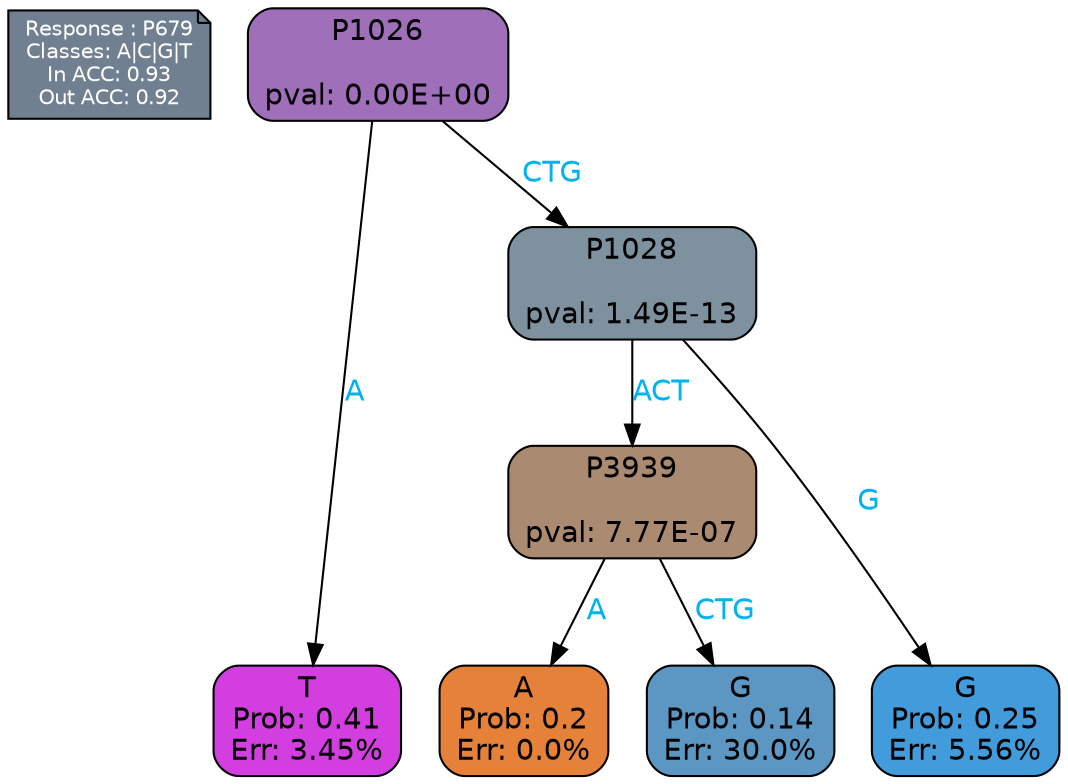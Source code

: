 digraph Tree {
node [shape=box, style="filled, rounded", color="black", fontname=helvetica] ;
graph [ranksep=equally, splines=polylines, bgcolor=transparent, dpi=600] ;
edge [fontname=helvetica] ;
LEGEND [label="Response : P679
Classes: A|C|G|T
In ACC: 0.93
Out ACC: 0.92
",shape=note,align=left,style=filled,fillcolor="slategray",fontcolor="white",fontsize=10];1 [label="P1026

pval: 0.00E+00", fillcolor="#a06fb9"] ;
2 [label="T
Prob: 0.41
Err: 3.45%", fillcolor="#d23edf"] ;
3 [label="P1028

pval: 1.49E-13", fillcolor="#7e919f"] ;
4 [label="P3939

pval: 7.77E-07", fillcolor="#ab8a72"] ;
5 [label="A
Prob: 0.2
Err: 0.0%", fillcolor="#e58139"] ;
6 [label="G
Prob: 0.14
Err: 30.0%", fillcolor="#5b97c2"] ;
7 [label="G
Prob: 0.25
Err: 5.56%", fillcolor="#429bdb"] ;
1 -> 2 [label="A",fontcolor=deepskyblue2] ;
1 -> 3 [label="CTG",fontcolor=deepskyblue2] ;
3 -> 4 [label="ACT",fontcolor=deepskyblue2] ;
3 -> 7 [label="G",fontcolor=deepskyblue2] ;
4 -> 5 [label="A",fontcolor=deepskyblue2] ;
4 -> 6 [label="CTG",fontcolor=deepskyblue2] ;
{rank = same; 2;5;6;7;}{rank = same; LEGEND;1;}}